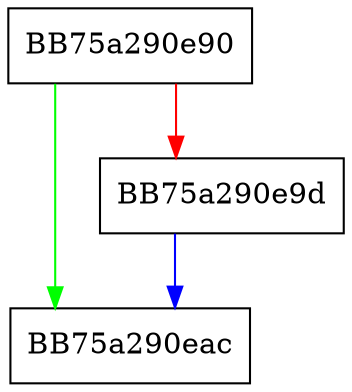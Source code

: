 digraph sqlite3VdbeResolveLabel {
  node [shape="box"];
  graph [splines=ortho];
  BB75a290e90 -> BB75a290eac [color="green"];
  BB75a290e90 -> BB75a290e9d [color="red"];
  BB75a290e9d -> BB75a290eac [color="blue"];
}